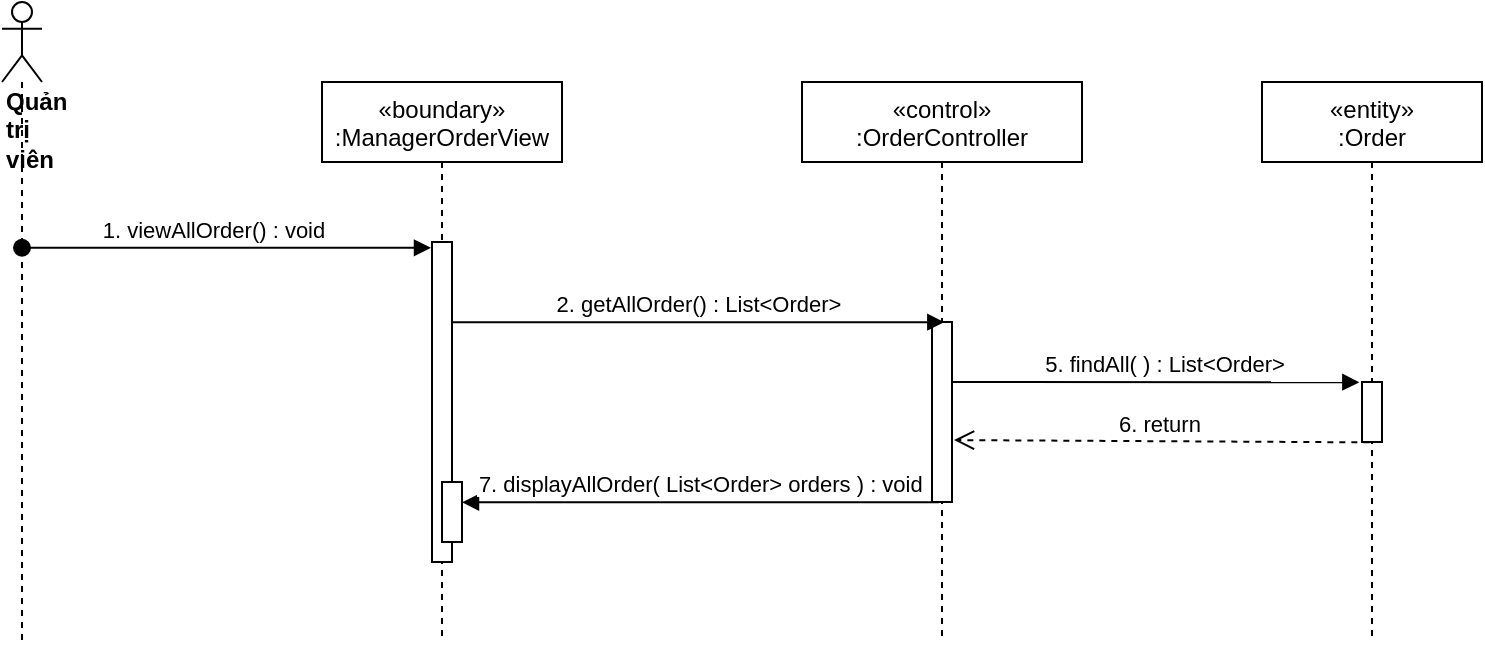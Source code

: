 <mxfile version="14.7.0" type="device"><diagram id="kgpKYQtTHZ0yAKxKKP6v" name="Page-1"><mxGraphModel dx="1108" dy="425" grid="1" gridSize="10" guides="1" tooltips="1" connect="1" arrows="1" fold="1" page="1" pageScale="1" pageWidth="850" pageHeight="1100" math="0" shadow="0"><root><mxCell id="0"/><mxCell id="1" parent="0"/><mxCell id="O-hqUbzQfyN6lvCl0_cx-1" value="«boundary»&#10;:ManagerOrderView" style="shape=umlLifeline;perimeter=lifelinePerimeter;container=1;collapsible=0;recursiveResize=0;rounded=0;shadow=0;strokeWidth=1;" parent="1" vertex="1"><mxGeometry x="260" y="80" width="120" height="280" as="geometry"/></mxCell><mxCell id="O-hqUbzQfyN6lvCl0_cx-2" value="" style="points=[];perimeter=orthogonalPerimeter;rounded=0;shadow=0;strokeWidth=1;" parent="O-hqUbzQfyN6lvCl0_cx-1" vertex="1"><mxGeometry x="55" y="80" width="10" height="160" as="geometry"/></mxCell><mxCell id="O-hqUbzQfyN6lvCl0_cx-3" value="" style="html=1;points=[];perimeter=orthogonalPerimeter;" parent="O-hqUbzQfyN6lvCl0_cx-1" vertex="1"><mxGeometry x="60" y="200" width="10" height="30" as="geometry"/></mxCell><mxCell id="O-hqUbzQfyN6lvCl0_cx-4" value="«control»&#10;:OrderController" style="shape=umlLifeline;perimeter=lifelinePerimeter;container=1;collapsible=0;recursiveResize=0;rounded=0;shadow=0;strokeWidth=1;" parent="1" vertex="1"><mxGeometry x="500" y="80" width="140" height="280" as="geometry"/></mxCell><mxCell id="O-hqUbzQfyN6lvCl0_cx-5" value="" style="points=[];perimeter=orthogonalPerimeter;rounded=0;shadow=0;strokeWidth=1;" parent="O-hqUbzQfyN6lvCl0_cx-4" vertex="1"><mxGeometry x="65" y="120" width="10" height="90" as="geometry"/></mxCell><mxCell id="O-hqUbzQfyN6lvCl0_cx-6" value="&lt;div&gt;&lt;b&gt;Quản trị viên&lt;/b&gt;&lt;/div&gt;" style="shape=umlLifeline;participant=umlActor;perimeter=lifelinePerimeter;whiteSpace=wrap;html=1;container=1;collapsible=0;recursiveResize=0;verticalAlign=top;spacingTop=36;outlineConnect=0;align=left;" parent="1" vertex="1"><mxGeometry x="100" y="40" width="20" height="320" as="geometry"/></mxCell><mxCell id="O-hqUbzQfyN6lvCl0_cx-7" value="1. viewAllOrder() : void" style="verticalAlign=bottom;startArrow=oval;endArrow=block;startSize=8;shadow=0;strokeWidth=1;entryX=-0.05;entryY=0.018;entryDx=0;entryDy=0;entryPerimeter=0;" parent="1" source="O-hqUbzQfyN6lvCl0_cx-6" target="O-hqUbzQfyN6lvCl0_cx-2" edge="1"><mxGeometry x="-0.06" relative="1" as="geometry"><mxPoint x="100" y="170" as="sourcePoint"/><mxPoint as="offset"/></mxGeometry></mxCell><mxCell id="O-hqUbzQfyN6lvCl0_cx-10" value="2. getAllOrder() : List&amp;lt;Order&amp;gt;" style="html=1;verticalAlign=bottom;endArrow=block;entryX=0.617;entryY=0.001;entryDx=0;entryDy=0;entryPerimeter=0;" parent="1" source="O-hqUbzQfyN6lvCl0_cx-2" target="O-hqUbzQfyN6lvCl0_cx-5" edge="1"><mxGeometry width="80" relative="1" as="geometry"><mxPoint x="320" y="248" as="sourcePoint"/><mxPoint x="500" y="210" as="targetPoint"/></mxGeometry></mxCell><mxCell id="O-hqUbzQfyN6lvCl0_cx-12" value="«entity»&#10;:Order" style="shape=umlLifeline;perimeter=lifelinePerimeter;container=1;collapsible=0;recursiveResize=0;rounded=0;shadow=0;strokeWidth=1;" parent="1" vertex="1"><mxGeometry x="730" y="80" width="110" height="280" as="geometry"/></mxCell><mxCell id="O-hqUbzQfyN6lvCl0_cx-13" value="" style="points=[];perimeter=orthogonalPerimeter;rounded=0;shadow=0;strokeWidth=1;" parent="O-hqUbzQfyN6lvCl0_cx-12" vertex="1"><mxGeometry x="50" y="150" width="10" height="30" as="geometry"/></mxCell><mxCell id="O-hqUbzQfyN6lvCl0_cx-14" value="5. findAll( ) : List&amp;lt;Order&amp;gt;" style="html=1;verticalAlign=bottom;endArrow=block;entryX=-0.133;entryY=0.004;entryDx=0;entryDy=0;entryPerimeter=0;" parent="1" target="O-hqUbzQfyN6lvCl0_cx-13" edge="1"><mxGeometry x="0.041" width="80" relative="1" as="geometry"><mxPoint x="575" y="230" as="sourcePoint"/><mxPoint x="1000" y="190" as="targetPoint"/><mxPoint as="offset"/></mxGeometry></mxCell><mxCell id="O-hqUbzQfyN6lvCl0_cx-15" value="6. return&amp;nbsp;" style="html=1;verticalAlign=bottom;endArrow=open;dashed=1;endSize=8;exitX=0.367;exitY=1.006;exitDx=0;exitDy=0;exitPerimeter=0;entryX=1.1;entryY=0.656;entryDx=0;entryDy=0;entryPerimeter=0;" parent="1" source="O-hqUbzQfyN6lvCl0_cx-13" target="O-hqUbzQfyN6lvCl0_cx-5" edge="1"><mxGeometry relative="1" as="geometry"><mxPoint x="1000" y="360" as="sourcePoint"/><mxPoint x="774" y="285" as="targetPoint"/></mxGeometry></mxCell><mxCell id="O-hqUbzQfyN6lvCl0_cx-17" value="7. displayAllOrder( List&lt;Order&gt; orders ) : void" style="verticalAlign=bottom;endArrow=block;shadow=0;strokeWidth=1;exitX=0.34;exitY=1.002;exitDx=0;exitDy=0;exitPerimeter=0;" parent="1" source="O-hqUbzQfyN6lvCl0_cx-5" target="O-hqUbzQfyN6lvCl0_cx-3" edge="1"><mxGeometry relative="1" as="geometry"><mxPoint x="565" y="370" as="sourcePoint"/><mxPoint x="350" y="401" as="targetPoint"/></mxGeometry></mxCell></root></mxGraphModel></diagram></mxfile>